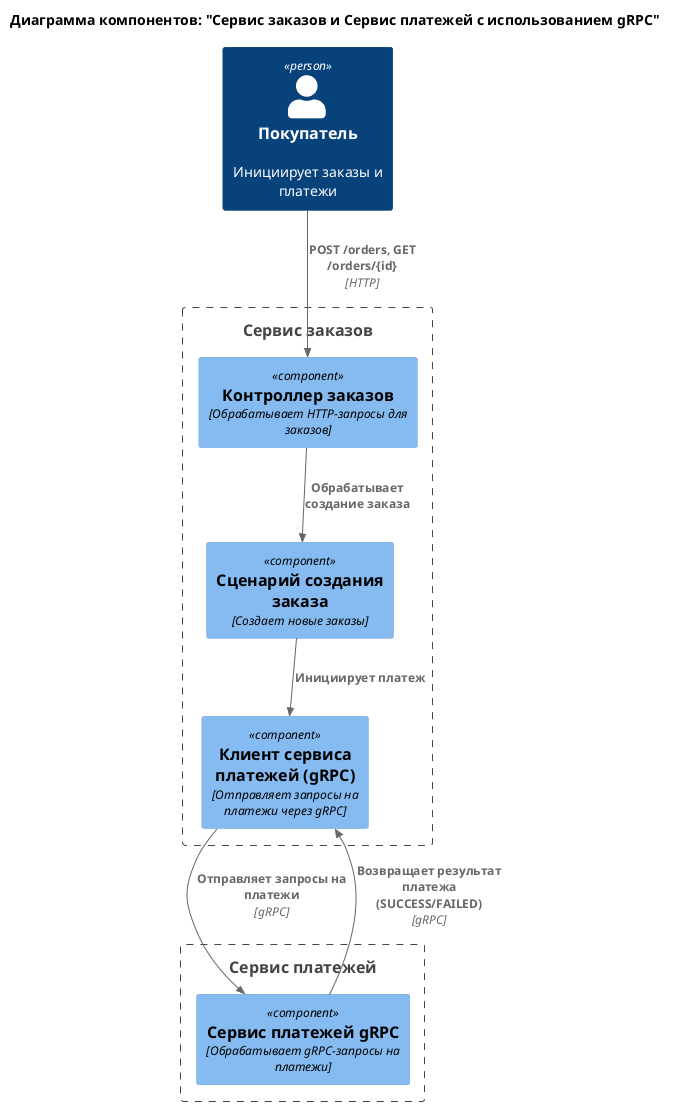 @startuml
!include <C4/C4_Component>

title Диаграмма компонентов: "Сервис заказов и Сервис платежей с использованием gRPC"

Person(Customer, "Покупатель", "Инициирует заказы и платежи")
Boundary(order_service, "Сервис заказов") {
    Component(OrderController, "Контроллер заказов", "Обрабатывает HTTP-запросы для заказов")
    Component(CreateOrderUseCase, "Сценарий создания заказа", "Создает новые заказы")
    Component(PaymentServiceClient, "Клиент сервиса платежей (gRPC)", "Отправляет запросы на платежи через gRPC")
}

Boundary(payment_service, "Сервис платежей") {
    Component(PaymentServiceGrpc, "Сервис платежей gRPC", "Обрабатывает gRPC-запросы на платежи")
}

Rel(Customer, OrderController, "POST /orders, GET /orders/{id}", "HTTP")
Rel(OrderController, CreateOrderUseCase, "Обрабатывает создание заказа")
Rel(CreateOrderUseCase, PaymentServiceClient, "Инициирует платеж")
Rel(PaymentServiceClient, PaymentServiceGrpc, "Отправляет запросы на платежи", "gRPC")
Rel(PaymentServiceGrpc, PaymentServiceClient, "Возвращает результат платежа (SUCCESS/FAILED)", "gRPC")
@enduml
